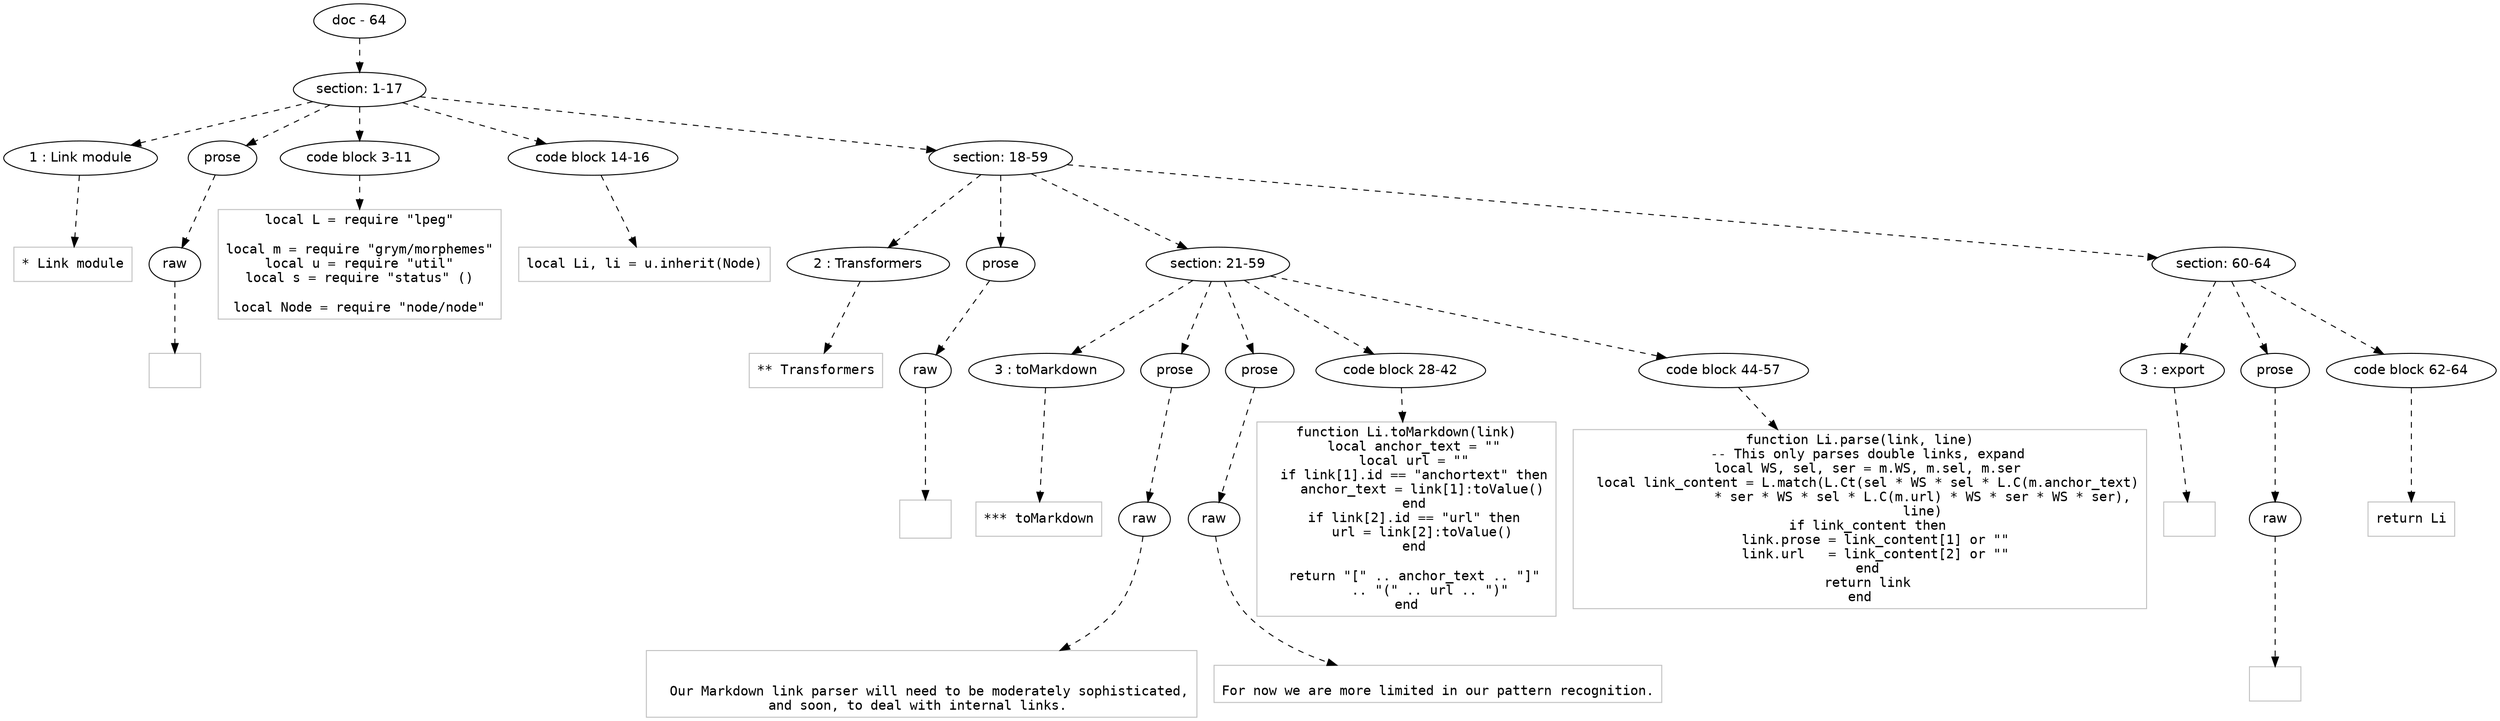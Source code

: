 digraph hierarchy {

node [fontname=Helvetica]
edge [style=dashed]

doc_0 [label="doc - 64"]


doc_0 -> { section_1}
{rank=same; section_1}

section_1 [label="section: 1-17"]


section_1 -> { header_2 prose_3 codeblock_4 codeblock_5 section_6}
{rank=same; header_2 prose_3 codeblock_4 codeblock_5 section_6}

header_2 [label="1 : Link module"]

prose_3 [label="prose"]

codeblock_4 [label="code block 3-11"]

codeblock_5 [label="code block 14-16"]

section_6 [label="section: 18-59"]


header_2 -> leaf_7
leaf_7  [color=Gray,shape=rectangle,fontname=Inconsolata,label="* Link module"]
prose_3 -> { raw_8}
{rank=same; raw_8}

raw_8 [label="raw"]


raw_8 -> leaf_9
leaf_9  [color=Gray,shape=rectangle,fontname=Inconsolata,label="
"]
codeblock_4 -> leaf_10
leaf_10  [color=Gray,shape=rectangle,fontname=Inconsolata,label="local L = require \"lpeg\"

local m = require \"grym/morphemes\"
local u = require \"util\"
local s = require \"status\" ()

local Node = require \"node/node\""]
codeblock_5 -> leaf_11
leaf_11  [color=Gray,shape=rectangle,fontname=Inconsolata,label="local Li, li = u.inherit(Node)"]
section_6 -> { header_12 prose_13 section_14 section_15}
{rank=same; header_12 prose_13 section_14 section_15}

header_12 [label="2 : Transformers"]

prose_13 [label="prose"]

section_14 [label="section: 21-59"]

section_15 [label="section: 60-64"]


header_12 -> leaf_16
leaf_16  [color=Gray,shape=rectangle,fontname=Inconsolata,label="** Transformers"]
prose_13 -> { raw_17}
{rank=same; raw_17}

raw_17 [label="raw"]


raw_17 -> leaf_18
leaf_18  [color=Gray,shape=rectangle,fontname=Inconsolata,label="

"]
section_14 -> { header_19 prose_20 prose_21 codeblock_22 codeblock_23}
{rank=same; header_19 prose_20 prose_21 codeblock_22 codeblock_23}

header_19 [label="3 : toMarkdown"]

prose_20 [label="prose"]

prose_21 [label="prose"]

codeblock_22 [label="code block 28-42"]

codeblock_23 [label="code block 44-57"]


header_19 -> leaf_24
leaf_24  [color=Gray,shape=rectangle,fontname=Inconsolata,label="*** toMarkdown"]
prose_20 -> { raw_25}
{rank=same; raw_25}

raw_25 [label="raw"]


raw_25 -> leaf_26
leaf_26  [color=Gray,shape=rectangle,fontname=Inconsolata,label="

  Our Markdown link parser will need to be moderately sophisticated,
and soon, to deal with internal links. 
"]
prose_21 -> { raw_27}
{rank=same; raw_27}

raw_27 [label="raw"]


raw_27 -> leaf_28
leaf_28  [color=Gray,shape=rectangle,fontname=Inconsolata,label="
For now we are more limited in our pattern recognition.
"]
codeblock_22 -> leaf_29
leaf_29  [color=Gray,shape=rectangle,fontname=Inconsolata,label="function Li.toMarkdown(link)
  local anchor_text = \"\"
  local url = \"\"
  if link[1].id == \"anchortext\" then
    anchor_text = link[1]:toValue()
  end
  if link[2].id == \"url\" then
    url = link[2]:toValue()
  end

  return \"[\" .. anchor_text .. \"]\"
      .. \"(\" .. url .. \")\"
end"]
codeblock_23 -> leaf_30
leaf_30  [color=Gray,shape=rectangle,fontname=Inconsolata,label="function Li.parse(link, line)
  -- This only parses double links, expand
  local WS, sel, ser = m.WS, m.sel, m.ser
  local link_content = L.match(L.Ct(sel * WS * sel * L.C(m.anchor_text)
                * ser * WS * sel * L.C(m.url) * WS * ser * WS * ser),
                line)
  if link_content then
    link.prose = link_content[1] or \"\"
    link.url   = link_content[2] or \"\"
  end
  return link
end"]
section_15 -> { header_31 prose_32 codeblock_33}
{rank=same; header_31 prose_32 codeblock_33}

header_31 [label="3 : export"]

prose_32 [label="prose"]

codeblock_33 [label="code block 62-64"]


header_31 -> leaf_34
leaf_34  [color=Gray,shape=rectangle,fontname=Inconsolata,label=""]
prose_32 -> { raw_35}
{rank=same; raw_35}

raw_35 [label="raw"]


raw_35 -> leaf_36
leaf_36  [color=Gray,shape=rectangle,fontname=Inconsolata,label="
"]
codeblock_33 -> leaf_37
leaf_37  [color=Gray,shape=rectangle,fontname=Inconsolata,label="return Li"]

}
